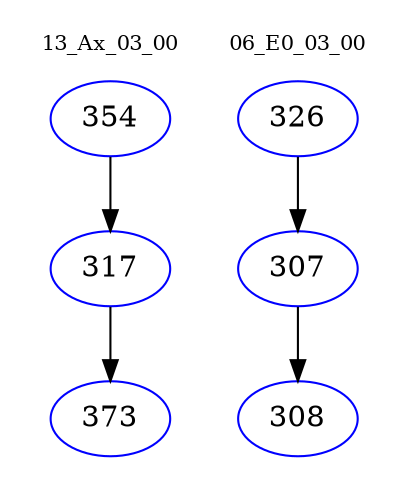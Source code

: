 digraph{
subgraph cluster_0 {
color = white
label = "13_Ax_03_00";
fontsize=10;
T0_354 [label="354", color="blue"]
T0_354 -> T0_317 [color="black"]
T0_317 [label="317", color="blue"]
T0_317 -> T0_373 [color="black"]
T0_373 [label="373", color="blue"]
}
subgraph cluster_1 {
color = white
label = "06_E0_03_00";
fontsize=10;
T1_326 [label="326", color="blue"]
T1_326 -> T1_307 [color="black"]
T1_307 [label="307", color="blue"]
T1_307 -> T1_308 [color="black"]
T1_308 [label="308", color="blue"]
}
}
